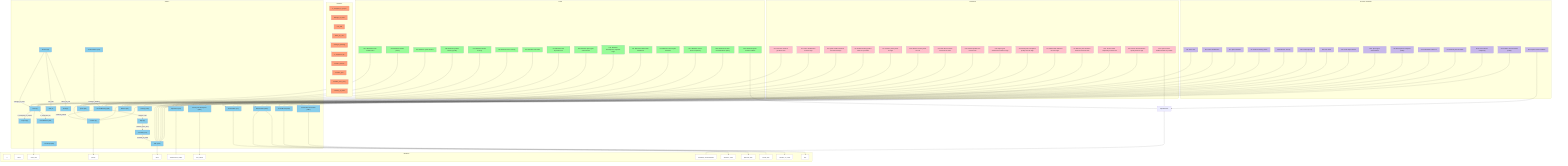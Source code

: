 graph TD
    subgraph Entities
        Project["Project (P)"]:::blue
        Team["Team (T)"]:::blue
        Worker["Worker (W)"]:::blue
        Feature["Feature (F)"]:::blue
        Skill["Skill (S)"]:::blue
        Role["Role (R)"]:::blue
        ProductOwner["ProductOwner (PO)"]:::blue
        ScrumMaster["ScrumMaster (SM)"]:::blue
        ProductBacklog["ProductBacklog (PB)"]:::blue
        Sprint["Sprint (SP)"]:::blue
        SprintGoal["SprintGoal (SG)"]:::blue
        Epic["Epic (E)"]:::blue
        UserStory["UserStory (US)"]:::blue
        Task["Task (TSK)"]:::blue
        DevelopmentSnapshot["DevelopmentSnapshot (DEV)"]:::blue
        Blocker["Blocker (BL)"]:::blue
        Stakeholder["Stakeholder (SH)"]:::blue
        Velocity["Velocity (VEL)"]:::blue
        ReleasePlan["ReleasePlan (REP)"]:::blue
        Roadmap["Roadmap (RM)"]:::blue
        ScrumBoard["ScrumBoard (SCB)"]:::blue
        FeatureDocumentation["FeatureDocumentation (FED)"]:::blue
    end

    subgraph Attributes
        id["id"]:::white
        name["name"]:::white
        team_size["team_size"]:::white
        priority["priority"]:::white
        effort["effort"]:::white
        achievement_status["achievement_status"]:::white
        test_status["test_status"]:::white
        feedback_documentation["feedback_documentation"]:::white
        influence_level["influence_level"]:::white
        planned_date["planned_date"]:::white
        actual_date["actual_date"]:::white
        number_of_cards["number_of_cards"]:::white
        title["title"]:::white
    end

    subgraph Relations
        is_assigned_to_project["is_assigned_to_project"]:::orange
        belongs_to_team["belongs_to_team"]:::orange
        has_skill["has_skill"]:::orange
        takes_on_role["takes_on_role"]:::orange
        manages_backlog["manages_backlog"]:::orange
        is_supported_by["is_supported_by"]:::orange
        contains_feature["contains_feature"]:::orange
        contains_epic["contains_epic"]:::orange
        contains_user_story["contains_user_story"]:::orange
        consists_of_tasks["consists_of_tasks"]:::orange
    end

    subgraph Goals
        G0["G0: Maximize team velocity"]:::green
        G1["G1: Minimize blocker severity"]:::green
        G2["G2: Maximize sprint goal achievement"]:::green
        G3["G3: Minimize task effort"]:::green
        G4["G4: Maximize feature priority"]:::green
        G5["G5: Minimize sprint duration"]:::green
        G6["G6: Maximize stakeholder satisfaction"]:::green
        G7["G7: Minimize task dependencies"]:::green
        G8["G8: Maximize product backlog quality"]:::green
        G9["G9: Minimize release plan deviation"]:::green
        G10["G10: Maximize team collaboration"]:::green
        G11["G11: Minimize development snapshot bugs"]:::green
        G12["G12: Maximize feature documentation quality"]:::green
        G13["G13: Minimize scrum board complexity"]:::green
        G14["G14: Maximize sprint review feedback"]:::green
    end

    subgraph Conditions
        C0["C0: Team size must be greater than 5"]:::red
        C1["C1: Sprint duration must be less than 30 days"]:::red
        C2["C2: Feature priority must be high"]:::red
        C3["C3: Task effort must be less than 10 hours"]:::red
        C4["C4: Stakeholder influence must be high"]:::red
        C5["C5: Product backlog status must be up-to-date"]:::red
        C6["C6: Release plan deviation must be less than 10%"]:::red
        C7["C7: Team collaboration must be high"]:::red
        C8["C8: Development snapshot quality must be high"]:::red
        C9["C9: Feature documentation quality must be high"]:::red
        C10["C10: Scrum board complexity must be low"]:::red
        C11["C11: Sprint review feedback must be positive"]:::red
        C12["C12: Blocker severity must be low"]:::red
        C13["C13: Sprint goal achievement must be high"]:::red
        C14["C14: Task dependencies must be low"]:::red
    end

    subgraph Decision Variables
        D0["D0: Team size"]:::purple
        D1["D1: Sprint duration"]:::purple
        D2["D2: Feature priority"]:::purple
        D3["D3: Task effort"]:::purple
        D4["D4: Stakeholder influence"]:::purple
        D5["D5: Product backlog status"]:::purple
        D6["D6: Release plan deviation"]:::purple
        D7["D7: Team collaboration"]:::purple
        D8["D8: Development snapshot quality"]:::purple
        D9["D9: Feature documentation quality"]:::purple
        D10["D10: Scrum board complexity"]:::purple
        D11["D11: Sprint review feedback"]:::purple
        D12["D12: Blocker severity"]:::purple
        D13["D13: Sprint goal achievement"]:::purple
        D14["D14: Task dependencies"]:::purple
    end

    %% Entity-Attribute connections
    Team --> team_size
    Feature --> priority
    Task --> effort
    SprintGoal --> achievement_status
    DevelopmentSnapshot --> test_status
    SprintReview --> feedback_documentation
    Stakeholder --> influence_level
    ReleasePlan --> planned_date
    ReleasePlan --> actual_date
    ScrumBoard --> number_of_cards
    FeatureDocumentation --> title

    %% Entity-Relation connections
    Team -->|is_assigned_to_project| Project
    Worker -->|belongs_to_team| Team
    Worker -->|has_skill| Skill
    Worker -->|takes_on_role| Role
    ProductOwner -->|manages_backlog| ProductBacklog
    Team -->|is_supported_by| ScrumMaster
    ProductBacklog -->|contains_feature| Feature
    ProductBacklog -->|contains_epic| Epic
    Epic -->|contains_user_story| UserStory
    UserStory -->|consists_of_tasks| Task

    %% Goal-Entity connections
    G0 --> Velocity
    G1 --> Blocker
    G2 --> SprintGoal
    G3 --> Task
    G4 --> Feature
    G5 --> Sprint
    G6 --> Stakeholder
    G7 --> Task
    G8 --> ProductBacklog
    G9 --> ReleasePlan
    G10 --> Team
    G11 --> DevelopmentSnapshot
    G12 --> FeatureDocumentation
    G13 --> ScrumBoard
    G14 --> SprintReview

    %% Condition-Entity connections
    C0 --> Team
    C1 --> Sprint
    C2 --> Feature
    C3 --> Task
    C4 --> Stakeholder
    C5 --> ProductBacklog
    C6 --> ReleasePlan
    C7 --> Team
    C8 --> DevelopmentSnapshot
    C9 --> FeatureDocumentation
    C10 --> ScrumBoard
    C11 --> SprintReview
    C12 --> Blocker
    C13 --> SprintGoal
    C14 --> Task

    %% Decision Variable-Entity connections
    D0 --> Team
    D1 --> Sprint
    D2 --> Feature
    D3 --> Task
    D4 --> Stakeholder
    D5 --> ProductBacklog
    D6 --> ReleasePlan
    D7 --> Team
    D8 --> DevelopmentSnapshot
    D9 --> FeatureDocumentation
    D10 --> ScrumBoard
    D11 --> SprintReview
    D12 --> Blocker
    D13 --> SprintGoal
    D14 --> Task

    classDef blue fill:#87CEEB;
    classDef white fill:#FFFFFF;
    classDef orange fill:#FFA07A;
    classDef green fill:#98FB98;
    classDef red fill:#FFC0CB;
    classDef purple fill:#C7B8EA;